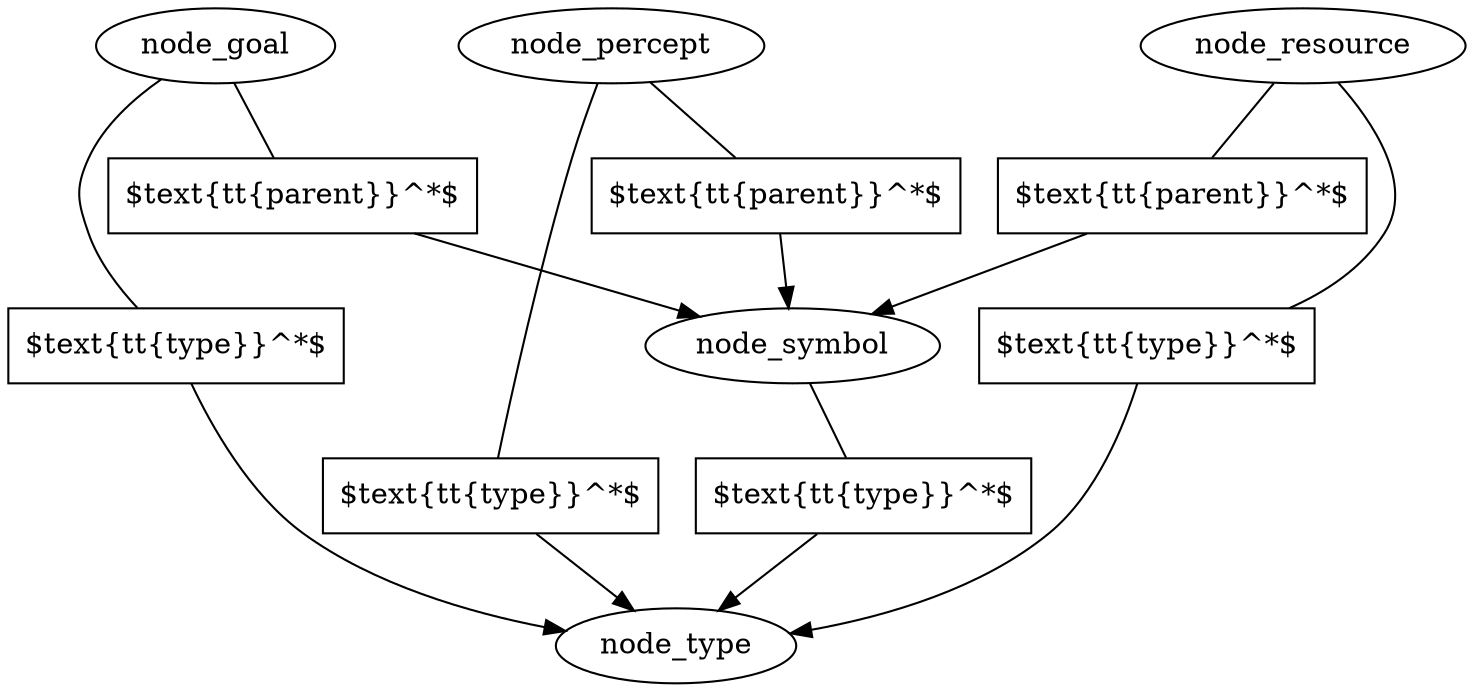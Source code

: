 digraph G {
  
  node [fillcolor = white, color = "#000000", style = filled];
  edge [color = "#000000"];
  
  node_type     [texlbl = "$\text{\tt{type}}^*$"];
  node_symbol   [texlbl = "$\text{\tt{symbol}}^*$"];
  node_goal     [texlbl = "$\text{\tt{goal}}^*$"];
  node_percept  [texlbl = "$\text{\tt{percept}}^*$"];
  node_resource [texlbl = "$\text{\tt{resource}}^*$"];
  
  node_symbol_type_node_type [shape=box,style=filled,label="$\text{\tt{type}}^*$"];
  node_symbol -> node_symbol_type_node_type [arrowhead=none];
  node_symbol_type_node_type -> node_type;
  
  node_goal_type_node_type [shape=box,style=filled,label="$\text{\tt{type}}^*$"];
  node_goal -> node_goal_type_node_type [arrowhead=none];
  node_goal_type_node_type -> node_type;
  
  node_goal_parent_node_symbol [shape=box,style=filled,label="$\text{\tt{parent}}^*$"];
  node_goal -> node_goal_parent_node_symbol [arrowhead=none];
  node_goal_parent_node_symbol -> node_symbol;
  
  node_percept_type_node_type [shape=box,style=filled,label="$\text{\tt{type}}^*$"];
  node_percept -> node_percept_type_node_type [arrowhead=none];
  node_percept_type_node_type -> node_type;
  
  node_percept_parent_node_symbol [shape=box,style=filled,label="$\text{\tt{parent}}^*$"];
  node_percept -> node_percept_parent_node_symbol [arrowhead=none];
  node_percept_parent_node_symbol -> node_symbol;
  
  node_resource_type_node_type [shape=box,style=filled,label="$\text{\tt{type}}^*$"];
  node_resource -> node_resource_type_node_type [arrowhead=none];
  node_resource_type_node_type -> node_type;
  
  node_resource_parent_node_symbol [shape=box,style=filled,label="$\text{\tt{parent}}^*$"];
  node_resource -> node_resource_parent_node_symbol [arrowhead=none];
  node_resource_parent_node_symbol -> node_symbol;
  
  
}
